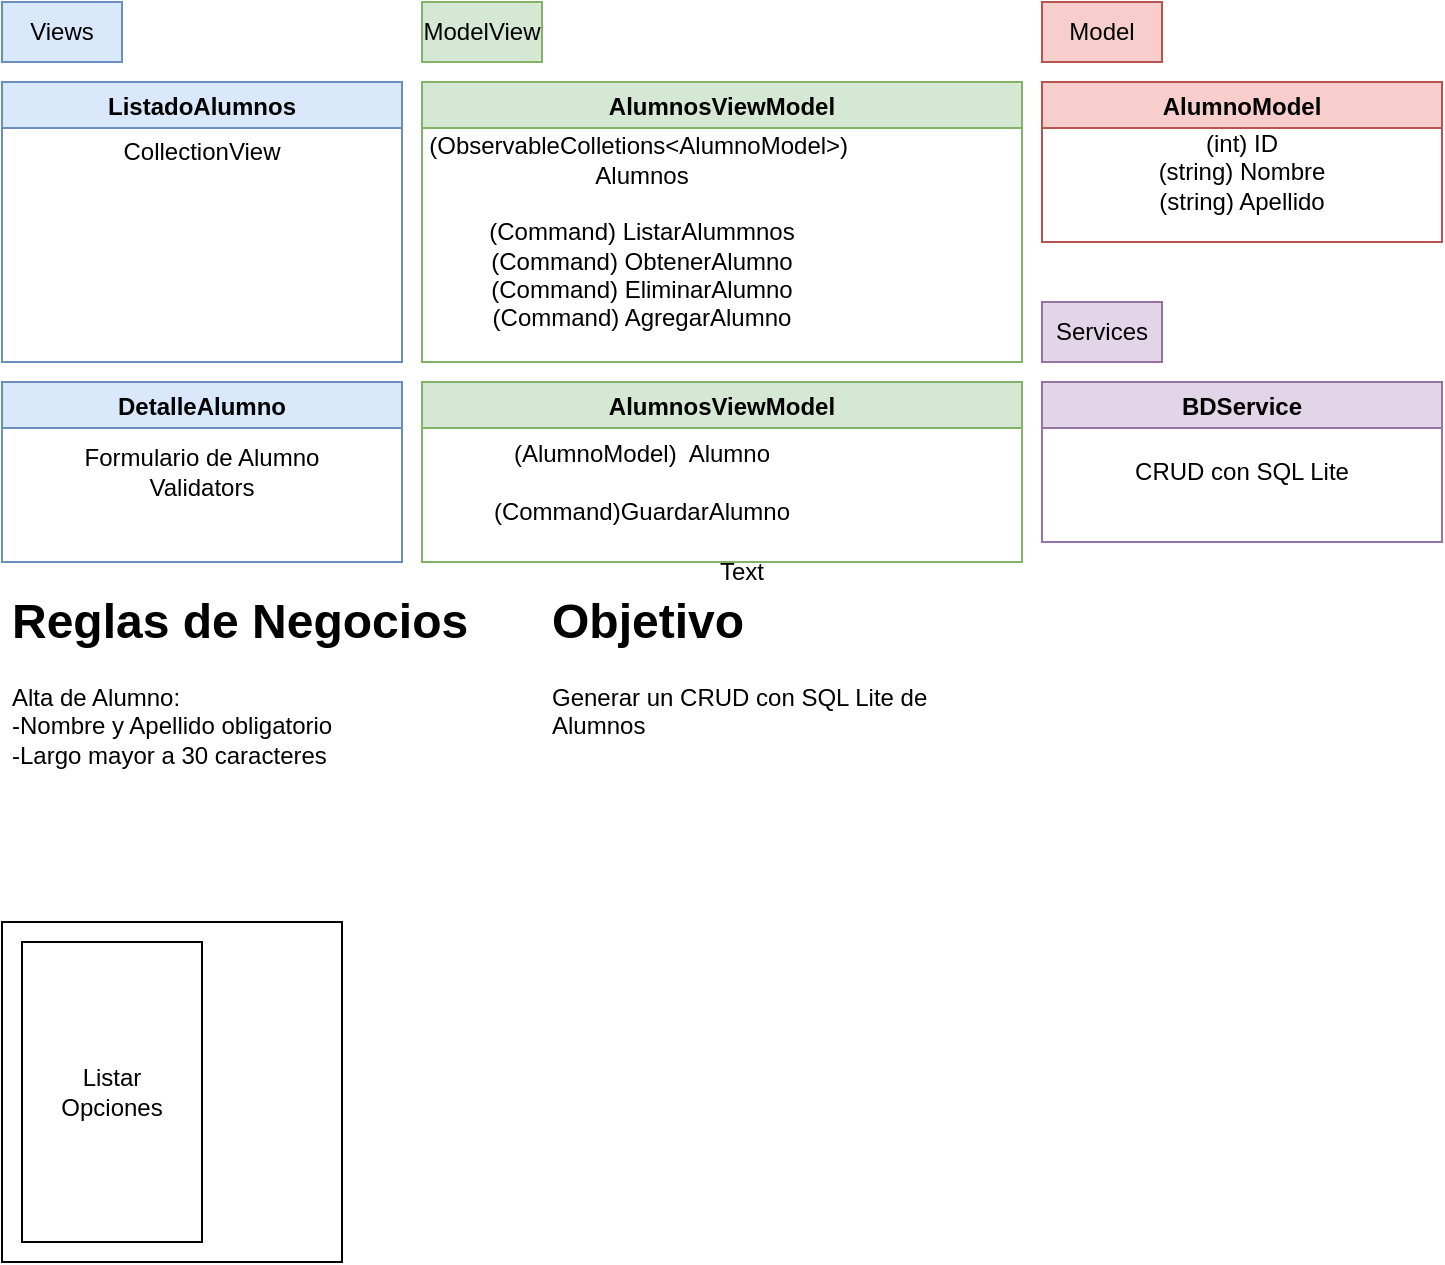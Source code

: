 <mxfile version="20.2.4" type="github">
  <diagram id="NB6mXYDmec099IJfaaXO" name="Página-1">
    <mxGraphModel dx="1145" dy="693" grid="1" gridSize="10" guides="1" tooltips="1" connect="1" arrows="1" fold="1" page="1" pageScale="1" pageWidth="827" pageHeight="1169" math="0" shadow="0">
      <root>
        <mxCell id="0" />
        <mxCell id="1" parent="0" />
        <mxCell id="c-SrezF3dRg-0r12ovPg-1" value="ListadoAlumnos" style="swimlane;fillColor=#dae8fc;strokeColor=#6c8ebf;" vertex="1" parent="1">
          <mxGeometry x="40" y="120" width="200" height="140" as="geometry" />
        </mxCell>
        <mxCell id="c-SrezF3dRg-0r12ovPg-15" value="CollectionView" style="text;html=1;strokeColor=none;fillColor=none;align=center;verticalAlign=middle;whiteSpace=wrap;rounded=0;" vertex="1" parent="c-SrezF3dRg-0r12ovPg-1">
          <mxGeometry y="20" width="200" height="30" as="geometry" />
        </mxCell>
        <mxCell id="c-SrezF3dRg-0r12ovPg-2" value="AlumnosViewModel" style="swimlane;fillColor=#d5e8d4;strokeColor=#82b366;startSize=23;" vertex="1" parent="1">
          <mxGeometry x="250" y="120" width="300" height="140" as="geometry" />
        </mxCell>
        <mxCell id="c-SrezF3dRg-0r12ovPg-11" value="(ObservableColletions&amp;lt;AlumnoModel&amp;gt;)&amp;nbsp; Alumnos&lt;br&gt;&lt;br&gt;(Command) ListarAlummnos&lt;br&gt;(Command) ObtenerAlumno&lt;br&gt;(Command) EliminarAlumno&lt;br&gt;(Command) AgregarAlumno" style="text;html=1;strokeColor=none;fillColor=none;align=center;verticalAlign=middle;whiteSpace=wrap;rounded=0;" vertex="1" parent="c-SrezF3dRg-0r12ovPg-2">
          <mxGeometry x="20" y="20" width="180" height="110" as="geometry" />
        </mxCell>
        <mxCell id="c-SrezF3dRg-0r12ovPg-3" value="Views" style="text;html=1;strokeColor=#6c8ebf;fillColor=#dae8fc;align=center;verticalAlign=middle;whiteSpace=wrap;rounded=0;" vertex="1" parent="1">
          <mxGeometry x="40" y="80" width="60" height="30" as="geometry" />
        </mxCell>
        <mxCell id="c-SrezF3dRg-0r12ovPg-4" value="ModelView" style="text;html=1;strokeColor=#82b366;fillColor=#d5e8d4;align=center;verticalAlign=middle;whiteSpace=wrap;rounded=0;" vertex="1" parent="1">
          <mxGeometry x="250" y="80" width="60" height="30" as="geometry" />
        </mxCell>
        <mxCell id="c-SrezF3dRg-0r12ovPg-5" value="Model" style="text;html=1;strokeColor=#b85450;fillColor=#f8cecc;align=center;verticalAlign=middle;whiteSpace=wrap;rounded=0;" vertex="1" parent="1">
          <mxGeometry x="560" y="80" width="60" height="30" as="geometry" />
        </mxCell>
        <mxCell id="c-SrezF3dRg-0r12ovPg-6" value="AlumnoModel" style="swimlane;fillColor=#f8cecc;strokeColor=#b85450;" vertex="1" parent="1">
          <mxGeometry x="560" y="120" width="200" height="80" as="geometry" />
        </mxCell>
        <mxCell id="c-SrezF3dRg-0r12ovPg-9" value="(int) ID&lt;br&gt;(string) Nombre&lt;br&gt;(string) Apellido" style="text;html=1;strokeColor=none;fillColor=none;align=center;verticalAlign=middle;whiteSpace=wrap;rounded=0;" vertex="1" parent="c-SrezF3dRg-0r12ovPg-6">
          <mxGeometry x="10" y="30" width="180" height="30" as="geometry" />
        </mxCell>
        <mxCell id="c-SrezF3dRg-0r12ovPg-7" value="&lt;h1&gt;Objetivo&lt;/h1&gt;&lt;p&gt;Generar un CRUD con SQL Lite de Alumnos&lt;/p&gt;" style="text;html=1;strokeColor=none;fillColor=none;spacing=5;spacingTop=-20;whiteSpace=wrap;overflow=hidden;rounded=0;" vertex="1" parent="1">
          <mxGeometry x="310" y="370" width="200" height="120" as="geometry" />
        </mxCell>
        <mxCell id="c-SrezF3dRg-0r12ovPg-8" value="DetalleAlumno" style="swimlane;fillColor=#dae8fc;strokeColor=#6c8ebf;" vertex="1" parent="1">
          <mxGeometry x="40" y="270" width="200" height="90" as="geometry" />
        </mxCell>
        <mxCell id="c-SrezF3dRg-0r12ovPg-16" value="Formulario de Alumno&lt;br&gt;Validators" style="text;html=1;strokeColor=none;fillColor=none;align=center;verticalAlign=middle;whiteSpace=wrap;rounded=0;" vertex="1" parent="c-SrezF3dRg-0r12ovPg-8">
          <mxGeometry y="30" width="200" height="30" as="geometry" />
        </mxCell>
        <mxCell id="c-SrezF3dRg-0r12ovPg-13" value="AlumnosViewModel" style="swimlane;fillColor=#d5e8d4;strokeColor=#82b366;startSize=23;" vertex="1" parent="1">
          <mxGeometry x="250" y="270" width="300" height="90" as="geometry" />
        </mxCell>
        <mxCell id="c-SrezF3dRg-0r12ovPg-14" value="(AlumnoModel)&amp;nbsp; Alumno&lt;br&gt;&lt;br&gt;(Command)GuardarAlumno&lt;br&gt;" style="text;html=1;strokeColor=none;fillColor=none;align=center;verticalAlign=middle;whiteSpace=wrap;rounded=0;" vertex="1" parent="c-SrezF3dRg-0r12ovPg-13">
          <mxGeometry x="20" y="20" width="180" height="60" as="geometry" />
        </mxCell>
        <mxCell id="c-SrezF3dRg-0r12ovPg-17" value="&lt;h1&gt;Reglas de Negocios&lt;/h1&gt;&lt;div&gt;Alta de Alumno:&lt;br&gt;-Nombre y Apellido obligatorio&lt;br&gt;-Largo mayor a 30 caracteres&lt;/div&gt;" style="text;html=1;strokeColor=none;fillColor=none;spacing=5;spacingTop=-20;whiteSpace=wrap;overflow=hidden;rounded=0;" vertex="1" parent="1">
          <mxGeometry x="40" y="370" width="270" height="120" as="geometry" />
        </mxCell>
        <mxCell id="c-SrezF3dRg-0r12ovPg-18" value="" style="whiteSpace=wrap;html=1;aspect=fixed;" vertex="1" parent="1">
          <mxGeometry x="40" y="540" width="170" height="170" as="geometry" />
        </mxCell>
        <mxCell id="c-SrezF3dRg-0r12ovPg-19" value="Listar&lt;br&gt;Opciones" style="rounded=0;whiteSpace=wrap;html=1;" vertex="1" parent="1">
          <mxGeometry x="50" y="550" width="90" height="150" as="geometry" />
        </mxCell>
        <mxCell id="c-SrezF3dRg-0r12ovPg-20" value="Text" style="text;html=1;strokeColor=none;fillColor=none;align=center;verticalAlign=middle;whiteSpace=wrap;rounded=0;" vertex="1" parent="1">
          <mxGeometry x="380" y="350" width="60" height="30" as="geometry" />
        </mxCell>
        <mxCell id="c-SrezF3dRg-0r12ovPg-21" value="Services" style="text;html=1;strokeColor=#9673a6;fillColor=#e1d5e7;align=center;verticalAlign=middle;whiteSpace=wrap;rounded=0;" vertex="1" parent="1">
          <mxGeometry x="560" y="230" width="60" height="30" as="geometry" />
        </mxCell>
        <mxCell id="c-SrezF3dRg-0r12ovPg-22" value="BDService" style="swimlane;fillColor=#e1d5e7;strokeColor=#9673a6;" vertex="1" parent="1">
          <mxGeometry x="560" y="270" width="200" height="80" as="geometry" />
        </mxCell>
        <mxCell id="c-SrezF3dRg-0r12ovPg-23" value="CRUD con SQL Lite" style="text;html=1;strokeColor=none;fillColor=none;align=center;verticalAlign=middle;whiteSpace=wrap;rounded=0;" vertex="1" parent="c-SrezF3dRg-0r12ovPg-22">
          <mxGeometry x="10" y="30" width="180" height="30" as="geometry" />
        </mxCell>
      </root>
    </mxGraphModel>
  </diagram>
</mxfile>
